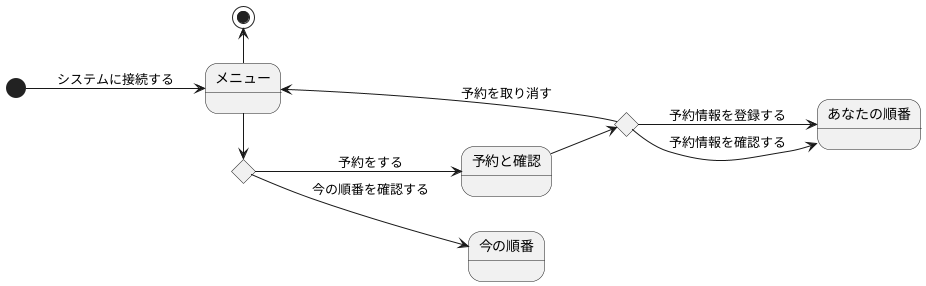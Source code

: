@startuml ステートマシン図
left to right direction
    state c1 <<choice>>
    state c2 <<choice>>
    メニュー -> c1
    c1 --> 予約と確認 :予約をする
    c1 --> 今の順番 :今の順番を確認する
    予約と確認 --> c2
    c2 --> あなたの順番 :予約情報を登録する
    c2 --> あなたの順番 :予約情報を確認する
    c2 -> メニュー :予約を取り消す
    [*] --> メニュー :システムに接続する
    メニュー -left-> [*]
@enduml